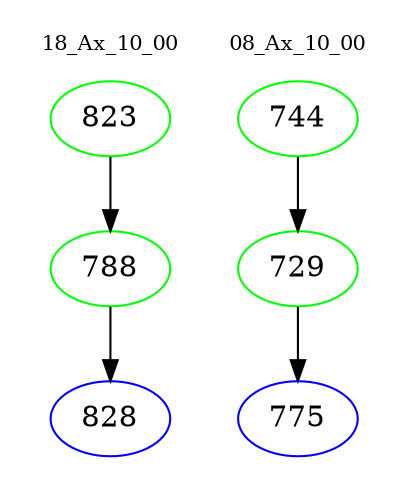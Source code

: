 digraph{
subgraph cluster_0 {
color = white
label = "18_Ax_10_00";
fontsize=10;
T0_823 [label="823", color="green"]
T0_823 -> T0_788 [color="black"]
T0_788 [label="788", color="green"]
T0_788 -> T0_828 [color="black"]
T0_828 [label="828", color="blue"]
}
subgraph cluster_1 {
color = white
label = "08_Ax_10_00";
fontsize=10;
T1_744 [label="744", color="green"]
T1_744 -> T1_729 [color="black"]
T1_729 [label="729", color="green"]
T1_729 -> T1_775 [color="black"]
T1_775 [label="775", color="blue"]
}
}
